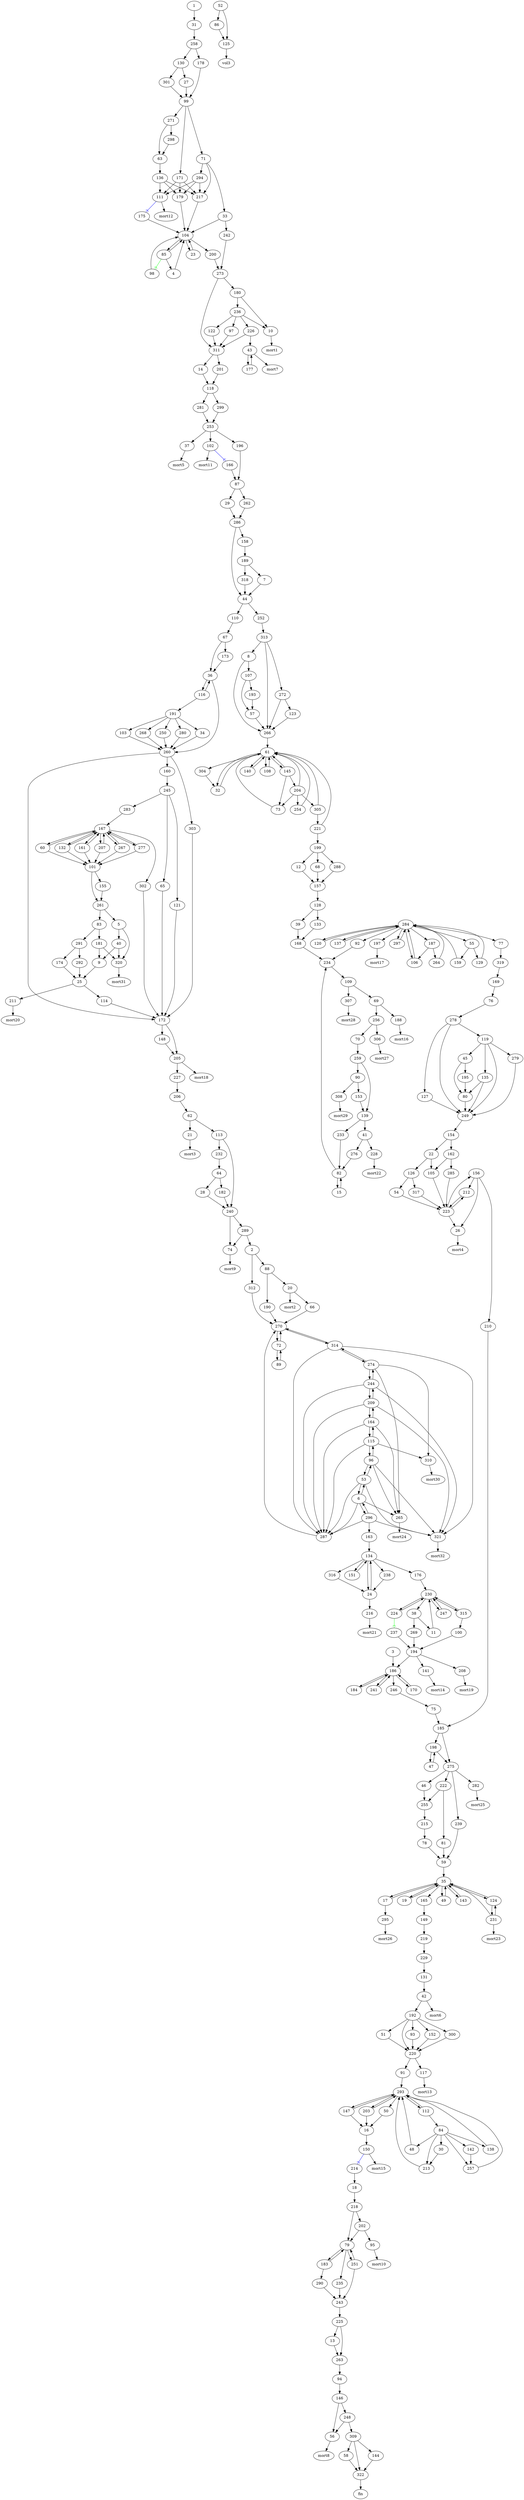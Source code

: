 digraph {
  1 -> { 31 }
  2 -> { 312 88 }
  3 -> { 186 }
  4 -> { 104 }
  5 -> { 40 320 }
  6 -> { 296 287 265 53 }
  7 -> { 44 }
  8 -> { 107 266 }
  9 -> { 25 }
  10 -> { mort1 }
  11 -> { 230 }
  12 -> { 157 }
  13 -> { 263 }
  14 -> { 118 }
  15 -> { 82 }
  16 -> { 150 }
  17 -> { 295 35 }
  18 -> { 218 }
  19 -> { 35 }
  20 -> { 66 mort2 }
  21 -> { mort3 }
  22 -> { 126 105 }
  23 -> { 104 }
  24 -> { 134 216 }
  25 -> { 211 114 }
  26 -> { mort4 }
  27 -> { 99 }
  28 -> { 240 }
  29 -> { 286 }
  30 -> { 213 }
  31 -> { 258 }
  32 -> { 61 }
  33 -> { 242 104 }
  34 -> { 260 }
  35 -> { 165 49 143 17 124 19 }
  36 -> { 116 260 }
  37 -> { mort5 }
  38 -> { 269 11 }
  39 -> { 168 }
  40 -> { 9 320 }
  41 -> { 276 228 }
  42 -> { 192 mort6 }
  43 -> { 177 mort7 }
  44 -> { 110 252 }
  45 -> { 195 80 }
  46 -> { 255 }
  47 -> { 198 }
  48 -> { 293 }
  49 -> { 35 }
  50 -> { 16 }
  51 -> { 220 }
  52 -> { 86 125 }
  53 -> { 287 6 321 96 }
  54 -> { 223 }
  55 -> { 159 129 }
  56 -> { mort8 }
  57 -> { 266 }
  58 -> { 322 }
  59 -> { 35 }
  60 -> { 167 101 }
  61 -> { 32 304 140 108 145 }
  62 -> { 113 21 }
  63 -> { 136 }
  64 -> { 28 182 }
  65 -> { 172 }
  66 -> { 270 }
  67 -> { 173 36 }
  68 -> { 157 }
  69 -> { 256 188 }
  70 -> { 259 }
  71 -> { 294 33 217 }
  72 -> { 270 }
  73 -> { 61 }
  74 -> { mort9 }
  75 -> { 185 }
  76 -> { 278 }
  77 -> { 319 }
  78 -> { 59 }
  79 -> { 183 235 251 }
  80 -> { 249 }
  81 -> { 59 }
  82 -> { 234 15 }
  83 -> { 291 181 }
  84 -> { 257 48 213 138 30 142 }
  85 -> { 4 104 }
  86 -> { 125 }
  87 -> { 29 262 }
  88 -> { 190 20 }
  89 -> { 72 }
  90 -> { 308 153 }
  91 -> { 293 }
  92 -> { 234 }
  93 -> { 220 }
  94 -> { 146 }
  95 -> { mort10 }
  96 -> { 53 265 321 115 }
  97 -> { 311 }
  98 -> { 104 }
  99 -> { 71 171 271 }
  100 -> { 194 }
  101 -> { 155 261 }
  102 -> { mort11 }
  103 -> { 260 }
  104 -> { 85 23 200 }
  105 -> { 223 }
  106 -> { 284 }
  107 -> { 57 193 }
  108 -> { 61 }
  109 -> { 307 69 }
  110 -> { 67 }
  111 -> { mort12 }
  112 -> { 293 84 }
  113 -> { 232 240 }
  114 -> { 172 }
  115 -> { 287 96 310 164 }
  116 -> { 36 }
  117 -> { mort13 }
  118 -> { 281 299 }
  119 -> { 249 45 279 135 }
  120 -> { 284 }
  121 -> { 172 }
  122 -> { 311 }
  123 -> { 266 }
  124 -> { 231 35 }
  125 -> { vol3 } # N°125 du volume 3
  126 -> { 54 317 }
  127 -> { 249 }
  128 -> { 133 39 }
  129 -> { 284 }
  130 -> { 301 27 }
  131 -> { 42 }
  132 -> { 101 167 }
  133 -> { 168 }
  134 -> { 24 176 316 238 }
  135 -> { 80 249 }
  136 -> { 217 111 179 }
  137 -> { 284 }
  138 -> { 293 }
  139 -> { 41 233 }
  140 -> { 61 }
  141 -> { mort14 }
  142 -> { 257 }
  143 -> { 35 }
  144 -> { 322 }
  145 -> { 73 204 61 }
  146 -> { 248 56 }
  147 -> { 16 293 }
  148 -> { 205 }
  149 -> { 219 }
  150 -> { mort15 }
  151 -> { 134 }
  152 -> { 220 }
  153 -> { 139 }
  154 -> { 22 162 }
  155 -> { 261 }
  156 -> { 210 212 26 }
  157 -> { 128 }
  158 -> { 189 }
  159 -> { 284 }
  160 -> { 245 }
  161 -> { 101 167 }
  162 -> { 285 105 }
  163 -> { 134 }
  164 -> { 115 265 287 209 }  
  165 -> { 149 }
  166 -> { 87 }
  167 -> { 132 161 207 267 60 277 302 }
  168 -> { 234 }
  169 -> { 76 }
  170 -> { 186 }
  171 -> { 217 111 179 }
  172 -> { 205 148 }
  173 -> { 36 }
  174 -> { 25 }
  175 -> { 104 }
  176 -> { 230 }
  177 -> { 43 } # retour paragraphe précédent
  178 -> { 99 }
  179 -> { 104 }
  180 -> { 10 236 }
  181 -> { 9 320 }
  182 -> { 240 }
  183 -> { 290 79 }
  184 -> { 186 }
  185 -> { 198 275 }
  186 -> { 241 170 184 246 }
  187 -> { 264 106 }
  188 -> { mort16 }
  189 -> { 318 7 }
  190 -> { 270 }
  191 -> { 268 103 250 280 34 }
  192 -> { 300 93 51 152 220 }
  193 -> { 57 }
  194 -> { 141 186 208 }
  195 -> { 80 }
  196 -> { 87 }
  197 -> { mort17 }
  198 -> { 47 275 }
  199 -> { 12 288 68 }
  200 -> { 273 }
  201 -> { 118 }
  202 -> { 95 79 }
  203 -> { 16 293 }
  204 -> { 254 305 73 61 }
  205 -> { 227 mort18 }
  206 -> { 62 }
  207 -> { 101 167 }
  208 -> { mort19 }
  209 -> { 321 287 164 244 }
  210 -> { 185 }
  211 -> { mort20 }
  212 -> { 223 }
  213 -> { 293 }
  214 -> { 18 }
  215 -> { 78 }
  216 -> { mort21 }
  217 -> { 104 }
  218 -> { 79 202 }
  219 -> { 229 }
  220 -> { 91 117 }
  221 -> { 199 61 }
  222 -> { 81 255 }
  223 -> { 26 212 156 }
  224 -> { 230 }
  225 -> { 13 263 }
  226 -> { 43 311 }
  227 -> { 206 }
  228 -> { mort22 }
  229 -> { 131 }
  230 -> { 38 315 224 }
  231 -> { 35 124 mort23 }
  232 -> { 64 }
  233 -> { 82 }
  234 -> { 109 }
  235 -> { 243 }
  236 -> { 10 122 97 226 }
  237 -> { 194 }
  238 -> { 24 }
  239 -> { 59 }
  240 -> { 74 }
  241 -> { 186 }
  242 -> { 273 }
  243 -> { 225 }
  244 -> { 321 209 287 274 }
  245 -> { 283 65 121 }
  246 -> { 75 }
  247 -> { 230 }
  248 -> { 56 309 }
  249 -> { 154 }
  250 -> { 260 }
  251 -> { 79 243 }
  252 -> { 313 }
  253 -> { 37 196 102 }
  254 -> { 61 }
  255 -> { 215 }
  256 -> { 306 70 }
  257 -> { 293 }
  258 -> { 130 178 }
  259 -> { 90 139 }
  260 -> { 160 303 172 }
  261 -> { 83 5 }
  262 -> { 286 }
  263 -> { 94 }
  264 -> { 284 }
  265 -> { mort24 }
  266 -> { 61 }
  267 -> { 101 167 }
  268 -> { 260 }
  269 -> { 194 }
  270 -> { 72 314 }
  271 -> { 63 298 }
  272 -> { 123 266 }
  273 -> { 180 311 }
  274 -> { 244 310 265 314 }
  275 -> { 46 222 282 239 }
  276 -> { 82 }
  277 -> { 101 167 }
  278 -> { 127 249 119 }
  279 -> { 249 }
  280 -> { 260 }
  281 -> { 253 }
  282 -> { mort25 }
  283 -> { 167 }
  284 -> { 197 92 137 120 55 187 297 106 77 }
  285 -> { 223 }
  286 -> { 158 44 }
  287 -> { 270 }
  288 -> { 157 }
  289 -> { 2 74 }
  290 -> { 243 }
  291 -> { 292 174 }
  292 -> { 25 }
  293 -> { 50 147 203 112 }
  294 -> { 217 111 179 }
  295 -> { mort26 }
  296 -> { 287 321 163 6 }
  297 -> { 284 }
  298 -> { 63 }
  299 -> { 253 }
  300 -> { 220 }
  301 -> { 99 }
  302 -> { 172 }
  303 -> { 172 }
  304 -> { 32 }
  305 -> { 221 61 }
  306 -> { mort27 }
  307 -> { mort28 }
  308 -> { mort29 }
  309 -> { 144 58 322 }
  310 -> { mort30 }
  311 -> { 201 14 }
  312 -> { 270 }
  313 -> { 272 8 266 }
  314 -> { 287 321 274 270 }
  315 -> { 230 100 }
  316 -> { 24 }
  317 -> { 223 }
  318 -> { 44 }
  319 -> { 169 }
  320 -> { mort31 }
  321 -> { mort32 }
  322 -> { fin }

  subgraph easter_eggs {
    52 86 125 vol3
  }

  subgraph chemins_caches {
    subgraph carnet_antinoma { # 17
      72 -> 89
      134 -> 151
      230 -> 247
    }

    116 -> 191 # "mes tresors pour un oeil neuf de pelerin" => UN NEUF peler-IN
    240 -> 289 # information sur la Larme (34 ou )
  }

  subgraph magie {
    edge [ arrowhead = icurve ]
    
    subgraph etincelle { # 8
      edge [ color = red ]

      # TODO
    }

    subgraph parapluie { # 64
      edge [ color = blue ]

      102 -> 166
      111 -> 175
      150 -> 214
    }

    subgraph ouverture { # 13
      edge [ color = green ]

      85 -> 98
      224 -> 237
    }

    subgraph dissolution { # 88
      edge [ color = brown ]

      # TODO
    }
  }
}
